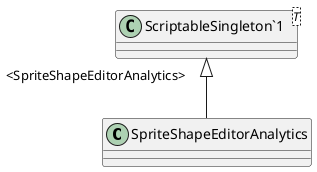 @startuml
class SpriteShapeEditorAnalytics {
}
class "ScriptableSingleton`1"<T> {
}
"ScriptableSingleton`1" "<SpriteShapeEditorAnalytics>" <|-- SpriteShapeEditorAnalytics
@enduml
